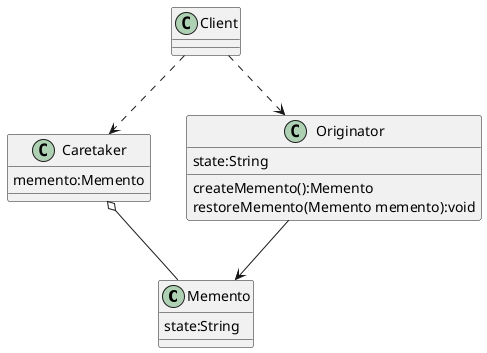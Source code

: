 @startuml

Class Memento
Class Caretaker
Class Originator
Class Client

Caretaker o-- Memento
Originator --> Memento
Client ..>Caretaker
Client ..>Originator

Class Memento{
   state:String
}
Class Caretaker{
  memento:Memento
}
Class Originator{
  state:String
  createMemento():Memento
  restoreMemento(Memento memento):void
}
@enduml